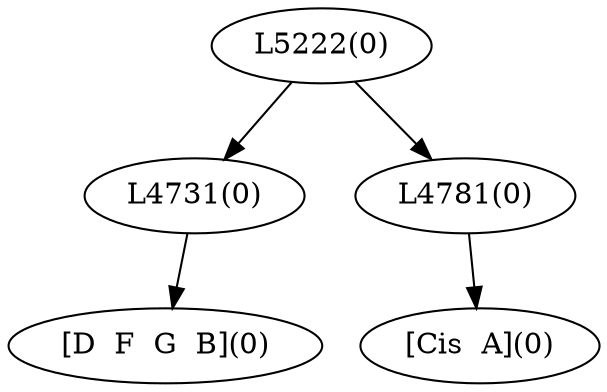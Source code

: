 digraph sample{
"L4731(0)"->"[D  F  G  B](0)"
"L4781(0)"->"[Cis  A](0)"
"L5222(0)"->"L4731(0)"
"L5222(0)"->"L4781(0)"
{rank = min; "L5222(0)"}
{rank = same; "L4731(0)"; "L4781(0)";}
{rank = max; "[Cis  A](0)"; "[D  F  G  B](0)";}
}